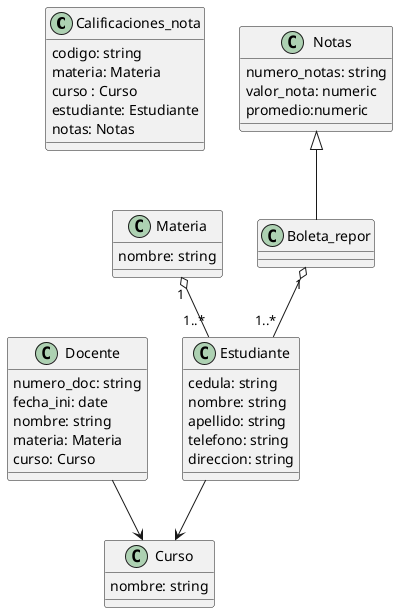 @startuml
class Calificaciones_nota{
    codigo: string
    materia: Materia
    curso : Curso
    estudiante: Estudiante
    notas: Notas
}

class Estudiante{
    cedula: string
    nombre: string
    apellido: string
    telefono: string
    direccion: string
}

class Materia{
    nombre: string
}

class Notas{
    numero_notas: string
    valor_nota: numeric
    promedio:numeric
}

class Curso{
    nombre: string
}


class Docente{
    numero_doc: string
    fecha_ini: date
    nombre: string
    materia: Materia
    curso: Curso
}


Estudiante --> Curso
Materia "1" o-- "1..*" Estudiante
Docente --> Curso
Boleta_repor "1" o-- "1..*" Estudiante

Notas <|-- Boleta_repor
@enduml